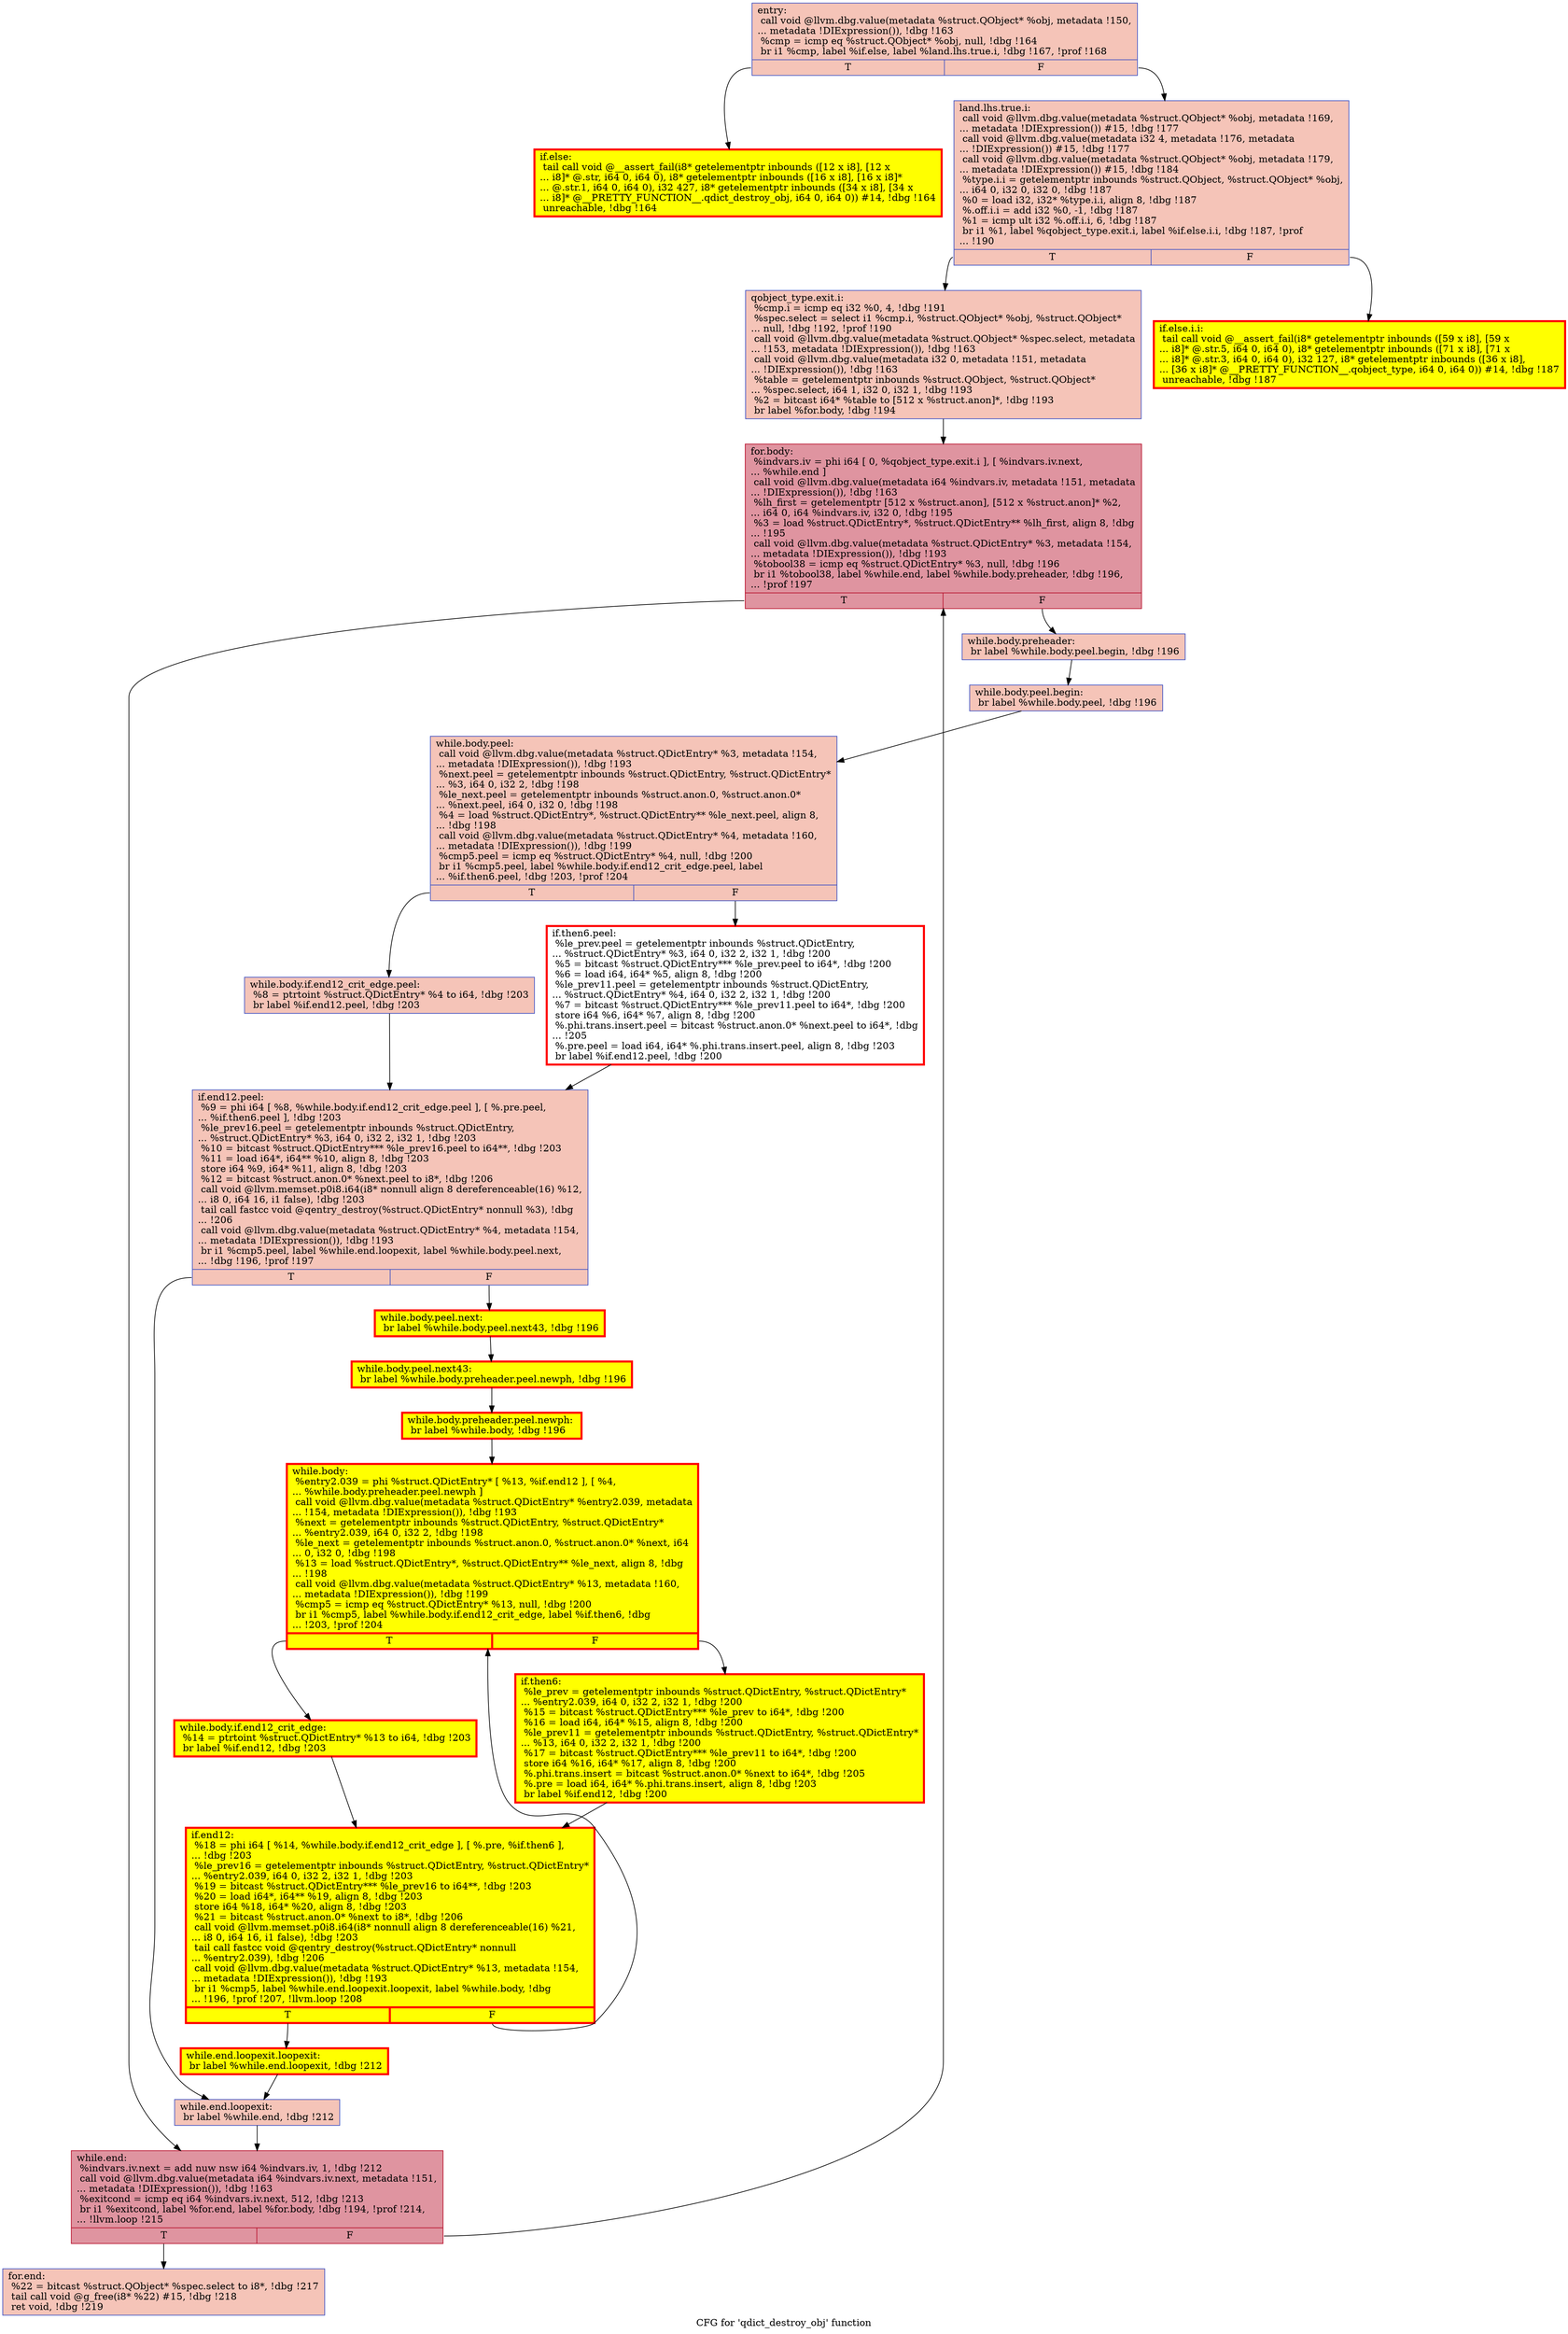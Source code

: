 digraph "CFG for 'qdict_destroy_obj' function" {
	label="CFG for 'qdict_destroy_obj' function";

	Node0x55e9cc61c140 [shape=record,color="#3d50c3ff", style=filled, fillcolor="#e97a5f70",label="{entry:\l  call void @llvm.dbg.value(metadata %struct.QObject* %obj, metadata !150,\l... metadata !DIExpression()), !dbg !163\l  %cmp = icmp eq %struct.QObject* %obj, null, !dbg !164\l  br i1 %cmp, label %if.else, label %land.lhs.true.i, !dbg !167, !prof !168\l|{<s0>T|<s1>F}}"];
	Node0x55e9cc61c140:s0 -> Node0x55e9cc6277d0;
	Node0x55e9cc61c140:s1 -> Node0x55e9cc632fe0;
	Node0x55e9cc6277d0 [shape=record,penwidth=3.0, style="filled", color="red", fillcolor="yellow",label="{if.else:                                          \l  tail call void @__assert_fail(i8* getelementptr inbounds ([12 x i8], [12 x\l... i8]* @.str, i64 0, i64 0), i8* getelementptr inbounds ([16 x i8], [16 x i8]*\l... @.str.1, i64 0, i64 0), i32 427, i8* getelementptr inbounds ([34 x i8], [34 x\l... i8]* @__PRETTY_FUNCTION__.qdict_destroy_obj, i64 0, i64 0)) #14, !dbg !164\l  unreachable, !dbg !164\l}"];
	Node0x55e9cc632fe0 [shape=record,color="#3d50c3ff", style=filled, fillcolor="#e97a5f70",label="{land.lhs.true.i:                                  \l  call void @llvm.dbg.value(metadata %struct.QObject* %obj, metadata !169,\l... metadata !DIExpression()) #15, !dbg !177\l  call void @llvm.dbg.value(metadata i32 4, metadata !176, metadata\l... !DIExpression()) #15, !dbg !177\l  call void @llvm.dbg.value(metadata %struct.QObject* %obj, metadata !179,\l... metadata !DIExpression()) #15, !dbg !184\l  %type.i.i = getelementptr inbounds %struct.QObject, %struct.QObject* %obj,\l... i64 0, i32 0, i32 0, !dbg !187\l  %0 = load i32, i32* %type.i.i, align 8, !dbg !187\l  %.off.i.i = add i32 %0, -1, !dbg !187\l  %1 = icmp ult i32 %.off.i.i, 6, !dbg !187\l  br i1 %1, label %qobject_type.exit.i, label %if.else.i.i, !dbg !187, !prof\l... !190\l|{<s0>T|<s1>F}}"];
	Node0x55e9cc632fe0:s0 -> Node0x55e9cc634330;
	Node0x55e9cc632fe0:s1 -> Node0x55e9cc5c8ab0;
	Node0x55e9cc5c8ab0 [shape=record,penwidth=3.0, style="filled", color="red", fillcolor="yellow",label="{if.else.i.i:                                      \l  tail call void @__assert_fail(i8* getelementptr inbounds ([59 x i8], [59 x\l... i8]* @.str.5, i64 0, i64 0), i8* getelementptr inbounds ([71 x i8], [71 x\l... i8]* @.str.3, i64 0, i64 0), i32 127, i8* getelementptr inbounds ([36 x i8],\l... [36 x i8]* @__PRETTY_FUNCTION__.qobject_type, i64 0, i64 0)) #14, !dbg !187\l  unreachable, !dbg !187\l}"];
	Node0x55e9cc634330 [shape=record,color="#3d50c3ff", style=filled, fillcolor="#e97a5f70",label="{qobject_type.exit.i:                              \l  %cmp.i = icmp eq i32 %0, 4, !dbg !191\l  %spec.select = select i1 %cmp.i, %struct.QObject* %obj, %struct.QObject*\l... null, !dbg !192, !prof !190\l  call void @llvm.dbg.value(metadata %struct.QObject* %spec.select, metadata\l... !153, metadata !DIExpression()), !dbg !163\l  call void @llvm.dbg.value(metadata i32 0, metadata !151, metadata\l... !DIExpression()), !dbg !163\l  %table = getelementptr inbounds %struct.QObject, %struct.QObject*\l... %spec.select, i64 1, i32 0, i32 1, !dbg !193\l  %2 = bitcast i64* %table to [512 x %struct.anon]*, !dbg !193\l  br label %for.body, !dbg !194\l}"];
	Node0x55e9cc634330 -> Node0x55e9cc62a1d0;
	Node0x55e9cc62a1d0 [shape=record,color="#b70d28ff", style=filled, fillcolor="#b70d2870",label="{for.body:                                         \l  %indvars.iv = phi i64 [ 0, %qobject_type.exit.i ], [ %indvars.iv.next,\l... %while.end ]\l  call void @llvm.dbg.value(metadata i64 %indvars.iv, metadata !151, metadata\l... !DIExpression()), !dbg !163\l  %lh_first = getelementptr [512 x %struct.anon], [512 x %struct.anon]* %2,\l... i64 0, i64 %indvars.iv, i32 0, !dbg !195\l  %3 = load %struct.QDictEntry*, %struct.QDictEntry** %lh_first, align 8, !dbg\l... !195\l  call void @llvm.dbg.value(metadata %struct.QDictEntry* %3, metadata !154,\l... metadata !DIExpression()), !dbg !193\l  %tobool38 = icmp eq %struct.QDictEntry* %3, null, !dbg !196\l  br i1 %tobool38, label %while.end, label %while.body.preheader, !dbg !196,\l... !prof !197\l|{<s0>T|<s1>F}}"];
	Node0x55e9cc62a1d0:s0 -> Node0x55e9cc62af80;
	Node0x55e9cc62a1d0:s1 -> Node0x55e9cc7e0990;
	Node0x55e9cc7e0990 [shape=record,color="#3d50c3ff", style=filled, fillcolor="#e97a5f70",label="{while.body.preheader:                             \l  br label %while.body.peel.begin, !dbg !196\l}"];
	Node0x55e9cc7e0990 -> Node0x55e9cc7aec00;
	Node0x55e9cc7aec00 [shape=record,color="#3d50c3ff", style=filled, fillcolor="#e97a5f70",label="{while.body.peel.begin:                            \l  br label %while.body.peel, !dbg !196\l}"];
	Node0x55e9cc7aec00 -> Node0x55e9cc7e0940;
	Node0x55e9cc7e0940 [shape=record,color="#3d50c3ff", style=filled, fillcolor="#e97a5f70",label="{while.body.peel:                                  \l  call void @llvm.dbg.value(metadata %struct.QDictEntry* %3, metadata !154,\l... metadata !DIExpression()), !dbg !193\l  %next.peel = getelementptr inbounds %struct.QDictEntry, %struct.QDictEntry*\l... %3, i64 0, i32 2, !dbg !198\l  %le_next.peel = getelementptr inbounds %struct.anon.0, %struct.anon.0*\l... %next.peel, i64 0, i32 0, !dbg !198\l  %4 = load %struct.QDictEntry*, %struct.QDictEntry** %le_next.peel, align 8,\l... !dbg !198\l  call void @llvm.dbg.value(metadata %struct.QDictEntry* %4, metadata !160,\l... metadata !DIExpression()), !dbg !199\l  %cmp5.peel = icmp eq %struct.QDictEntry* %4, null, !dbg !200\l  br i1 %cmp5.peel, label %while.body.if.end12_crit_edge.peel, label\l... %if.then6.peel, !dbg !203, !prof !204\l|{<s0>T|<s1>F}}"];
	Node0x55e9cc7e0940:s0 -> Node0x55e9cc7ca5e0;
	Node0x55e9cc7e0940:s1 -> Node0x55e9cc7c5c50;
	Node0x55e9cc7c5c50 [shape=record,penwidth=3.0, color="red",label="{if.then6.peel:                                    \l  %le_prev.peel = getelementptr inbounds %struct.QDictEntry,\l... %struct.QDictEntry* %3, i64 0, i32 2, i32 1, !dbg !200\l  %5 = bitcast %struct.QDictEntry*** %le_prev.peel to i64*, !dbg !200\l  %6 = load i64, i64* %5, align 8, !dbg !200\l  %le_prev11.peel = getelementptr inbounds %struct.QDictEntry,\l... %struct.QDictEntry* %4, i64 0, i32 2, i32 1, !dbg !200\l  %7 = bitcast %struct.QDictEntry*** %le_prev11.peel to i64*, !dbg !200\l  store i64 %6, i64* %7, align 8, !dbg !200\l  %.phi.trans.insert.peel = bitcast %struct.anon.0* %next.peel to i64*, !dbg\l... !205\l  %.pre.peel = load i64, i64* %.phi.trans.insert.peel, align 8, !dbg !203\l  br label %if.end12.peel, !dbg !200\l}"];
	Node0x55e9cc7c5c50 -> Node0x55e9cc7be020;
	Node0x55e9cc7ca5e0 [shape=record,color="#3d50c3ff", style=filled, fillcolor="#e97a5f70",label="{while.body.if.end12_crit_edge.peel:               \l  %8 = ptrtoint %struct.QDictEntry* %4 to i64, !dbg !203\l  br label %if.end12.peel, !dbg !203\l}"];
	Node0x55e9cc7ca5e0 -> Node0x55e9cc7be020;
	Node0x55e9cc7be020 [shape=record,color="#3d50c3ff", style=filled, fillcolor="#e97a5f70",label="{if.end12.peel:                                    \l  %9 = phi i64 [ %8, %while.body.if.end12_crit_edge.peel ], [ %.pre.peel,\l... %if.then6.peel ], !dbg !203\l  %le_prev16.peel = getelementptr inbounds %struct.QDictEntry,\l... %struct.QDictEntry* %3, i64 0, i32 2, i32 1, !dbg !203\l  %10 = bitcast %struct.QDictEntry*** %le_prev16.peel to i64**, !dbg !203\l  %11 = load i64*, i64** %10, align 8, !dbg !203\l  store i64 %9, i64* %11, align 8, !dbg !203\l  %12 = bitcast %struct.anon.0* %next.peel to i8*, !dbg !206\l  call void @llvm.memset.p0i8.i64(i8* nonnull align 8 dereferenceable(16) %12,\l... i8 0, i64 16, i1 false), !dbg !203\l  tail call fastcc void @qentry_destroy(%struct.QDictEntry* nonnull %3), !dbg\l... !206\l  call void @llvm.dbg.value(metadata %struct.QDictEntry* %4, metadata !154,\l... metadata !DIExpression()), !dbg !193\l  br i1 %cmp5.peel, label %while.end.loopexit, label %while.body.peel.next,\l... !dbg !196, !prof !197\l|{<s0>T|<s1>F}}"];
	Node0x55e9cc7be020:s0 -> Node0x55e9cc5caad0;
	Node0x55e9cc7be020:s1 -> Node0x55e9cc7d6630;
	Node0x55e9cc7d6630 [shape=record,penwidth=3.0, style="filled", color="red", fillcolor="yellow",label="{while.body.peel.next:                             \l  br label %while.body.peel.next43, !dbg !196\l}"];
	Node0x55e9cc7d6630 -> Node0x55e9cc7cbbf0;
	Node0x55e9cc7cbbf0 [shape=record,penwidth=3.0, style="filled", color="red", fillcolor="yellow",label="{while.body.peel.next43:                           \l  br label %while.body.preheader.peel.newph, !dbg !196\l}"];
	Node0x55e9cc7cbbf0 -> Node0x55e9cc7d64c0;
	Node0x55e9cc7d64c0 [shape=record,penwidth=3.0, style="filled", color="red", fillcolor="yellow",label="{while.body.preheader.peel.newph:                  \l  br label %while.body, !dbg !196\l}"];
	Node0x55e9cc7d64c0 -> Node0x55e9cc62b150;
	Node0x55e9cc62b150 [shape=record,penwidth=3.0, style="filled", color="red", fillcolor="yellow",label="{while.body:                                       \l  %entry2.039 = phi %struct.QDictEntry* [ %13, %if.end12 ], [ %4,\l... %while.body.preheader.peel.newph ]\l  call void @llvm.dbg.value(metadata %struct.QDictEntry* %entry2.039, metadata\l... !154, metadata !DIExpression()), !dbg !193\l  %next = getelementptr inbounds %struct.QDictEntry, %struct.QDictEntry*\l... %entry2.039, i64 0, i32 2, !dbg !198\l  %le_next = getelementptr inbounds %struct.anon.0, %struct.anon.0* %next, i64\l... 0, i32 0, !dbg !198\l  %13 = load %struct.QDictEntry*, %struct.QDictEntry** %le_next, align 8, !dbg\l... !198\l  call void @llvm.dbg.value(metadata %struct.QDictEntry* %13, metadata !160,\l... metadata !DIExpression()), !dbg !199\l  %cmp5 = icmp eq %struct.QDictEntry* %13, null, !dbg !200\l  br i1 %cmp5, label %while.body.if.end12_crit_edge, label %if.then6, !dbg\l... !203, !prof !204\l|{<s0>T|<s1>F}}"];
	Node0x55e9cc62b150:s0 -> Node0x55e9cc7b58f0;
	Node0x55e9cc62b150:s1 -> Node0x55e9cc62be30;
	Node0x55e9cc7b58f0 [shape=record,penwidth=3.0, style="filled", color="red", fillcolor="yellow",label="{while.body.if.end12_crit_edge:                    \l  %14 = ptrtoint %struct.QDictEntry* %13 to i64, !dbg !203\l  br label %if.end12, !dbg !203\l}"];
	Node0x55e9cc7b58f0 -> Node0x55e9cc62bea0;
	Node0x55e9cc62be30 [shape=record,penwidth=3.0, style="filled", color="red", fillcolor="yellow",label="{if.then6:                                         \l  %le_prev = getelementptr inbounds %struct.QDictEntry, %struct.QDictEntry*\l... %entry2.039, i64 0, i32 2, i32 1, !dbg !200\l  %15 = bitcast %struct.QDictEntry*** %le_prev to i64*, !dbg !200\l  %16 = load i64, i64* %15, align 8, !dbg !200\l  %le_prev11 = getelementptr inbounds %struct.QDictEntry, %struct.QDictEntry*\l... %13, i64 0, i32 2, i32 1, !dbg !200\l  %17 = bitcast %struct.QDictEntry*** %le_prev11 to i64*, !dbg !200\l  store i64 %16, i64* %17, align 8, !dbg !200\l  %.phi.trans.insert = bitcast %struct.anon.0* %next to i64*, !dbg !205\l  %.pre = load i64, i64* %.phi.trans.insert, align 8, !dbg !203\l  br label %if.end12, !dbg !200\l}"];
	Node0x55e9cc62be30 -> Node0x55e9cc62bea0;
	Node0x55e9cc62bea0 [shape=record,penwidth=3.0, style="filled", color="red", fillcolor="yellow",label="{if.end12:                                         \l  %18 = phi i64 [ %14, %while.body.if.end12_crit_edge ], [ %.pre, %if.then6 ],\l... !dbg !203\l  %le_prev16 = getelementptr inbounds %struct.QDictEntry, %struct.QDictEntry*\l... %entry2.039, i64 0, i32 2, i32 1, !dbg !203\l  %19 = bitcast %struct.QDictEntry*** %le_prev16 to i64**, !dbg !203\l  %20 = load i64*, i64** %19, align 8, !dbg !203\l  store i64 %18, i64* %20, align 8, !dbg !203\l  %21 = bitcast %struct.anon.0* %next to i8*, !dbg !206\l  call void @llvm.memset.p0i8.i64(i8* nonnull align 8 dereferenceable(16) %21,\l... i8 0, i64 16, i1 false), !dbg !203\l  tail call fastcc void @qentry_destroy(%struct.QDictEntry* nonnull\l... %entry2.039), !dbg !206\l  call void @llvm.dbg.value(metadata %struct.QDictEntry* %13, metadata !154,\l... metadata !DIExpression()), !dbg !193\l  br i1 %cmp5, label %while.end.loopexit.loopexit, label %while.body, !dbg\l... !196, !prof !207, !llvm.loop !208\l|{<s0>T|<s1>F}}"];
	Node0x55e9cc62bea0:s0 -> Node0x55e9cc7bd380;
	Node0x55e9cc62bea0:s1 -> Node0x55e9cc62b150;
	Node0x55e9cc7bd380 [shape=record,penwidth=3.0, style="filled", color="red", fillcolor="yellow",label="{while.end.loopexit.loopexit:                      \l  br label %while.end.loopexit, !dbg !212\l}"];
	Node0x55e9cc7bd380 -> Node0x55e9cc5caad0;
	Node0x55e9cc5caad0 [shape=record,color="#3d50c3ff", style=filled, fillcolor="#e97a5f70",label="{while.end.loopexit:                               \l  br label %while.end, !dbg !212\l}"];
	Node0x55e9cc5caad0 -> Node0x55e9cc62af80;
	Node0x55e9cc62af80 [shape=record,color="#b70d28ff", style=filled, fillcolor="#b70d2870",label="{while.end:                                        \l  %indvars.iv.next = add nuw nsw i64 %indvars.iv, 1, !dbg !212\l  call void @llvm.dbg.value(metadata i64 %indvars.iv.next, metadata !151,\l... metadata !DIExpression()), !dbg !163\l  %exitcond = icmp eq i64 %indvars.iv.next, 512, !dbg !213\l  br i1 %exitcond, label %for.end, label %for.body, !dbg !194, !prof !214,\l... !llvm.loop !215\l|{<s0>T|<s1>F}}"];
	Node0x55e9cc62af80:s0 -> Node0x55e9cc628050;
	Node0x55e9cc62af80:s1 -> Node0x55e9cc62a1d0;
	Node0x55e9cc628050 [shape=record,color="#3d50c3ff", style=filled, fillcolor="#e97a5f70",label="{for.end:                                          \l  %22 = bitcast %struct.QObject* %spec.select to i8*, !dbg !217\l  tail call void @g_free(i8* %22) #15, !dbg !218\l  ret void, !dbg !219\l}"];
}
